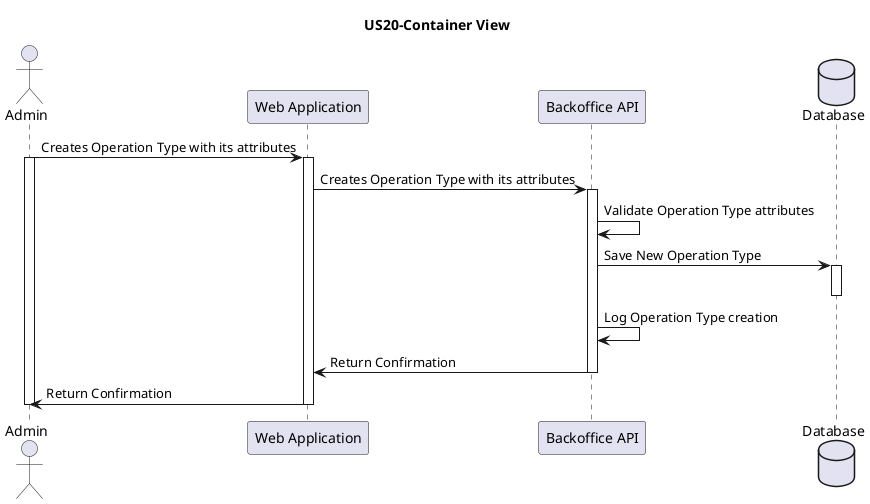' 
' User Story: As an Admin, I want to add new types of operations, so that I can reflect the available medical procedures in the system.
'
' Acceptance Criteria:
' 
' - Admins can add new operation types with attributes like:
'   - Operation Name
'   - Required Staff by Specialization
'   - Estimated Duration
' - The system validates that the operation name is unique.
' - The system logs the creation of new operation types and makes them available for scheduling immediately.

@startuml

title US20-Container View

actor Admin as A
participant "Web Application" as web
participant "Backoffice API" as api
database "Database" as db

A -> web : Creates Operation Type with its attributes
activate A
activate web

web -> api : Creates Operation Type with its attributes
activate api

api -> api : Validate Operation Type attributes
api -> db : Save New Operation Type
activate db
deactivate db
api -> api : Log Operation Type creation
api -> web : Return Confirmation
deactivate api
web -> A : Return Confirmation
deactivate web
deactivate A






@enduml